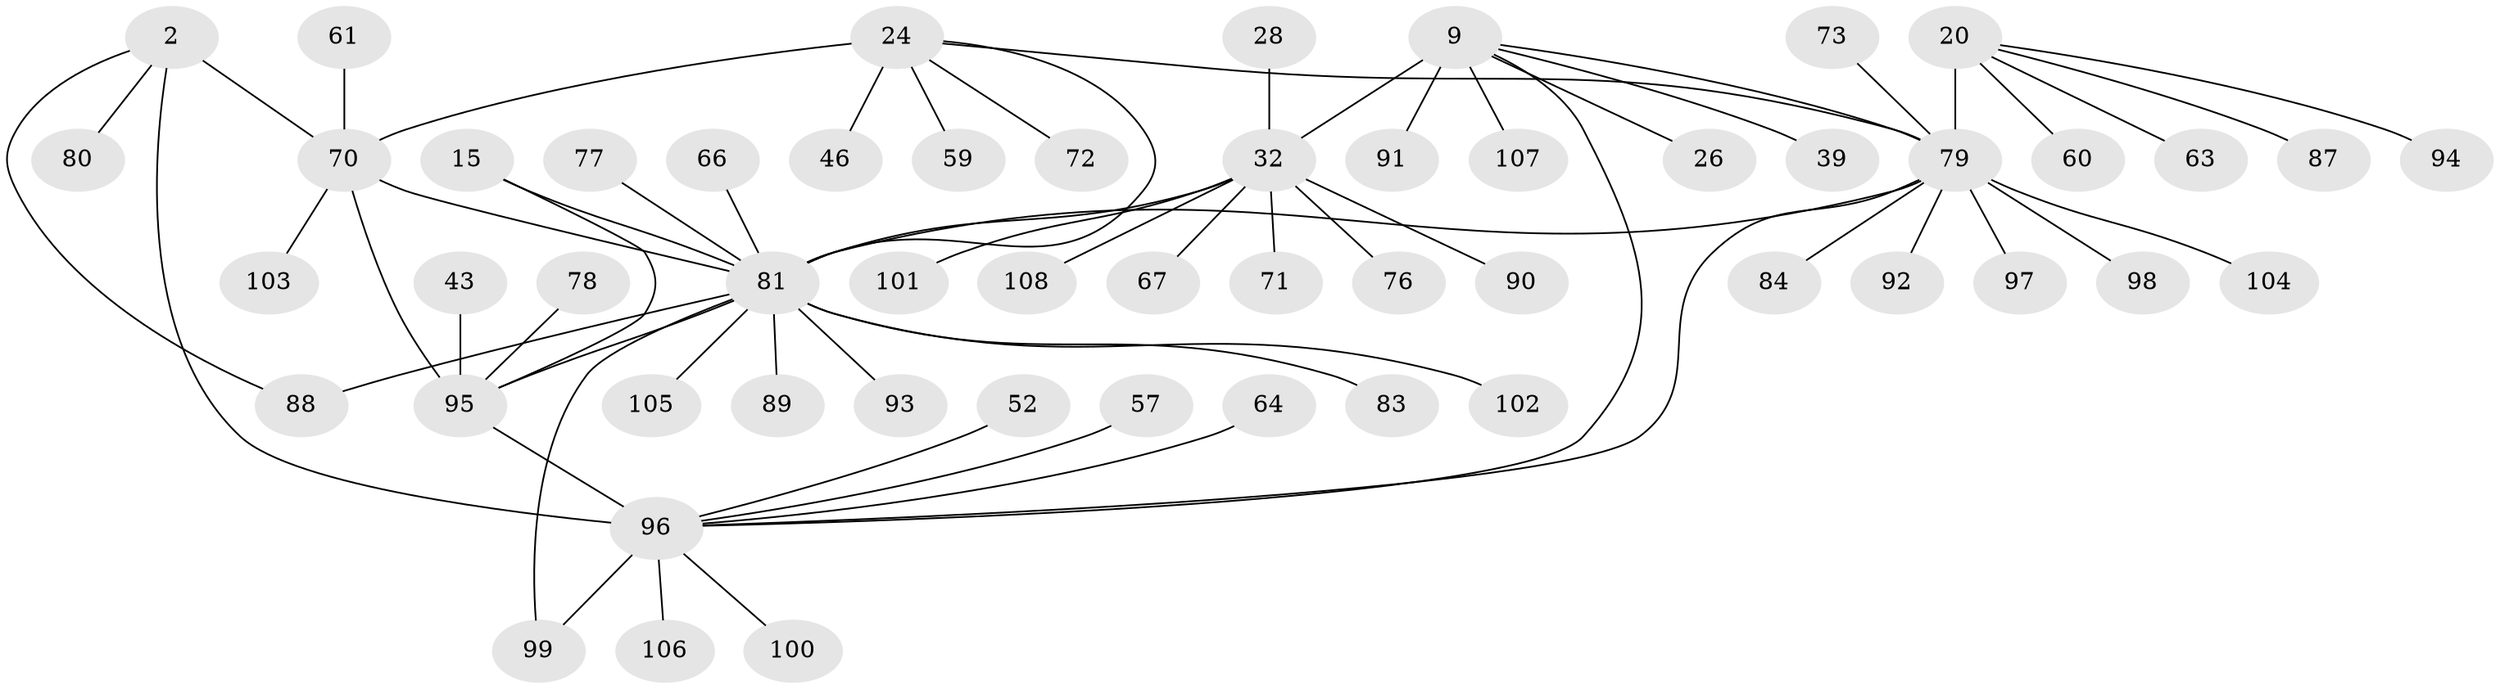 // original degree distribution, {5: 0.037037037037037035, 6: 0.037037037037037035, 8: 0.06481481481481481, 13: 0.018518518518518517, 7: 0.018518518518518517, 12: 0.009259259259259259, 4: 0.018518518518518517, 15: 0.009259259259259259, 10: 0.009259259259259259, 9: 0.009259259259259259, 1: 0.5648148148148148, 2: 0.1574074074074074, 3: 0.046296296296296294}
// Generated by graph-tools (version 1.1) at 2025/54/03/09/25 04:54:38]
// undirected, 54 vertices, 63 edges
graph export_dot {
graph [start="1"]
  node [color=gray90,style=filled];
  2 [super="+1"];
  9 [super="+7"];
  15 [super="+11"];
  20 [super="+16"];
  24 [super="+22"];
  26;
  28;
  32 [super="+10+8"];
  39;
  43;
  46;
  52;
  57;
  59;
  60;
  61;
  63;
  64;
  66 [super="+41"];
  67;
  70 [super="+25"];
  71;
  72;
  73;
  76;
  77;
  78;
  79 [super="+19+27+54+62"];
  80;
  81 [super="+38+12+29+21+47+34+37+56"];
  83;
  84 [super="+65"];
  87;
  88 [super="+44+86"];
  89;
  90;
  91 [super="+55"];
  92;
  93 [super="+74"];
  94 [super="+58"];
  95 [super="+42"];
  96 [super="+4+33+45+5+50+48+51"];
  97;
  98 [super="+75"];
  99 [super="+82"];
  100 [super="+85"];
  101;
  102;
  103;
  104;
  105;
  106;
  107;
  108 [super="+49"];
  2 -- 88;
  2 -- 80;
  2 -- 96 [weight=6];
  2 -- 70;
  9 -- 79 [weight=2];
  9 -- 26;
  9 -- 39;
  9 -- 107;
  9 -- 32 [weight=6];
  9 -- 91;
  9 -- 96 [weight=2];
  15 -- 81 [weight=2];
  15 -- 95 [weight=4];
  20 -- 63;
  20 -- 87;
  20 -- 60;
  20 -- 94;
  20 -- 79 [weight=6];
  24 -- 46;
  24 -- 59;
  24 -- 72;
  24 -- 79;
  24 -- 81 [weight=2];
  24 -- 70 [weight=4];
  28 -- 32;
  32 -- 67;
  32 -- 90;
  32 -- 81 [weight=5];
  32 -- 108;
  32 -- 101;
  32 -- 71;
  32 -- 76;
  43 -- 95;
  52 -- 96;
  57 -- 96;
  61 -- 70;
  64 -- 96;
  66 -- 81;
  70 -- 81 [weight=2];
  70 -- 103;
  70 -- 95;
  73 -- 79;
  77 -- 81;
  78 -- 95;
  79 -- 81 [weight=2];
  79 -- 84;
  79 -- 92;
  79 -- 96;
  79 -- 97;
  79 -- 98;
  79 -- 104;
  81 -- 105;
  81 -- 83;
  81 -- 89;
  81 -- 93;
  81 -- 99;
  81 -- 102;
  81 -- 88;
  81 -- 95 [weight=2];
  95 -- 96;
  96 -- 99;
  96 -- 100;
  96 -- 106;
}

